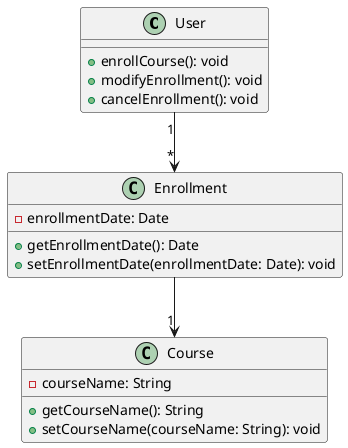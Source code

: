 @startuml
class User {
    + enrollCourse(): void
    + modifyEnrollment(): void
    + cancelEnrollment(): void
}

class Course {
    - courseName: String
    + getCourseName(): String
    + setCourseName(courseName: String): void
}

class Enrollment {
    - enrollmentDate: Date
    + getEnrollmentDate(): Date
    + setEnrollmentDate(enrollmentDate: Date): void
}

User "1" --> "*" Enrollment
Enrollment --> "1" Course
@enduml